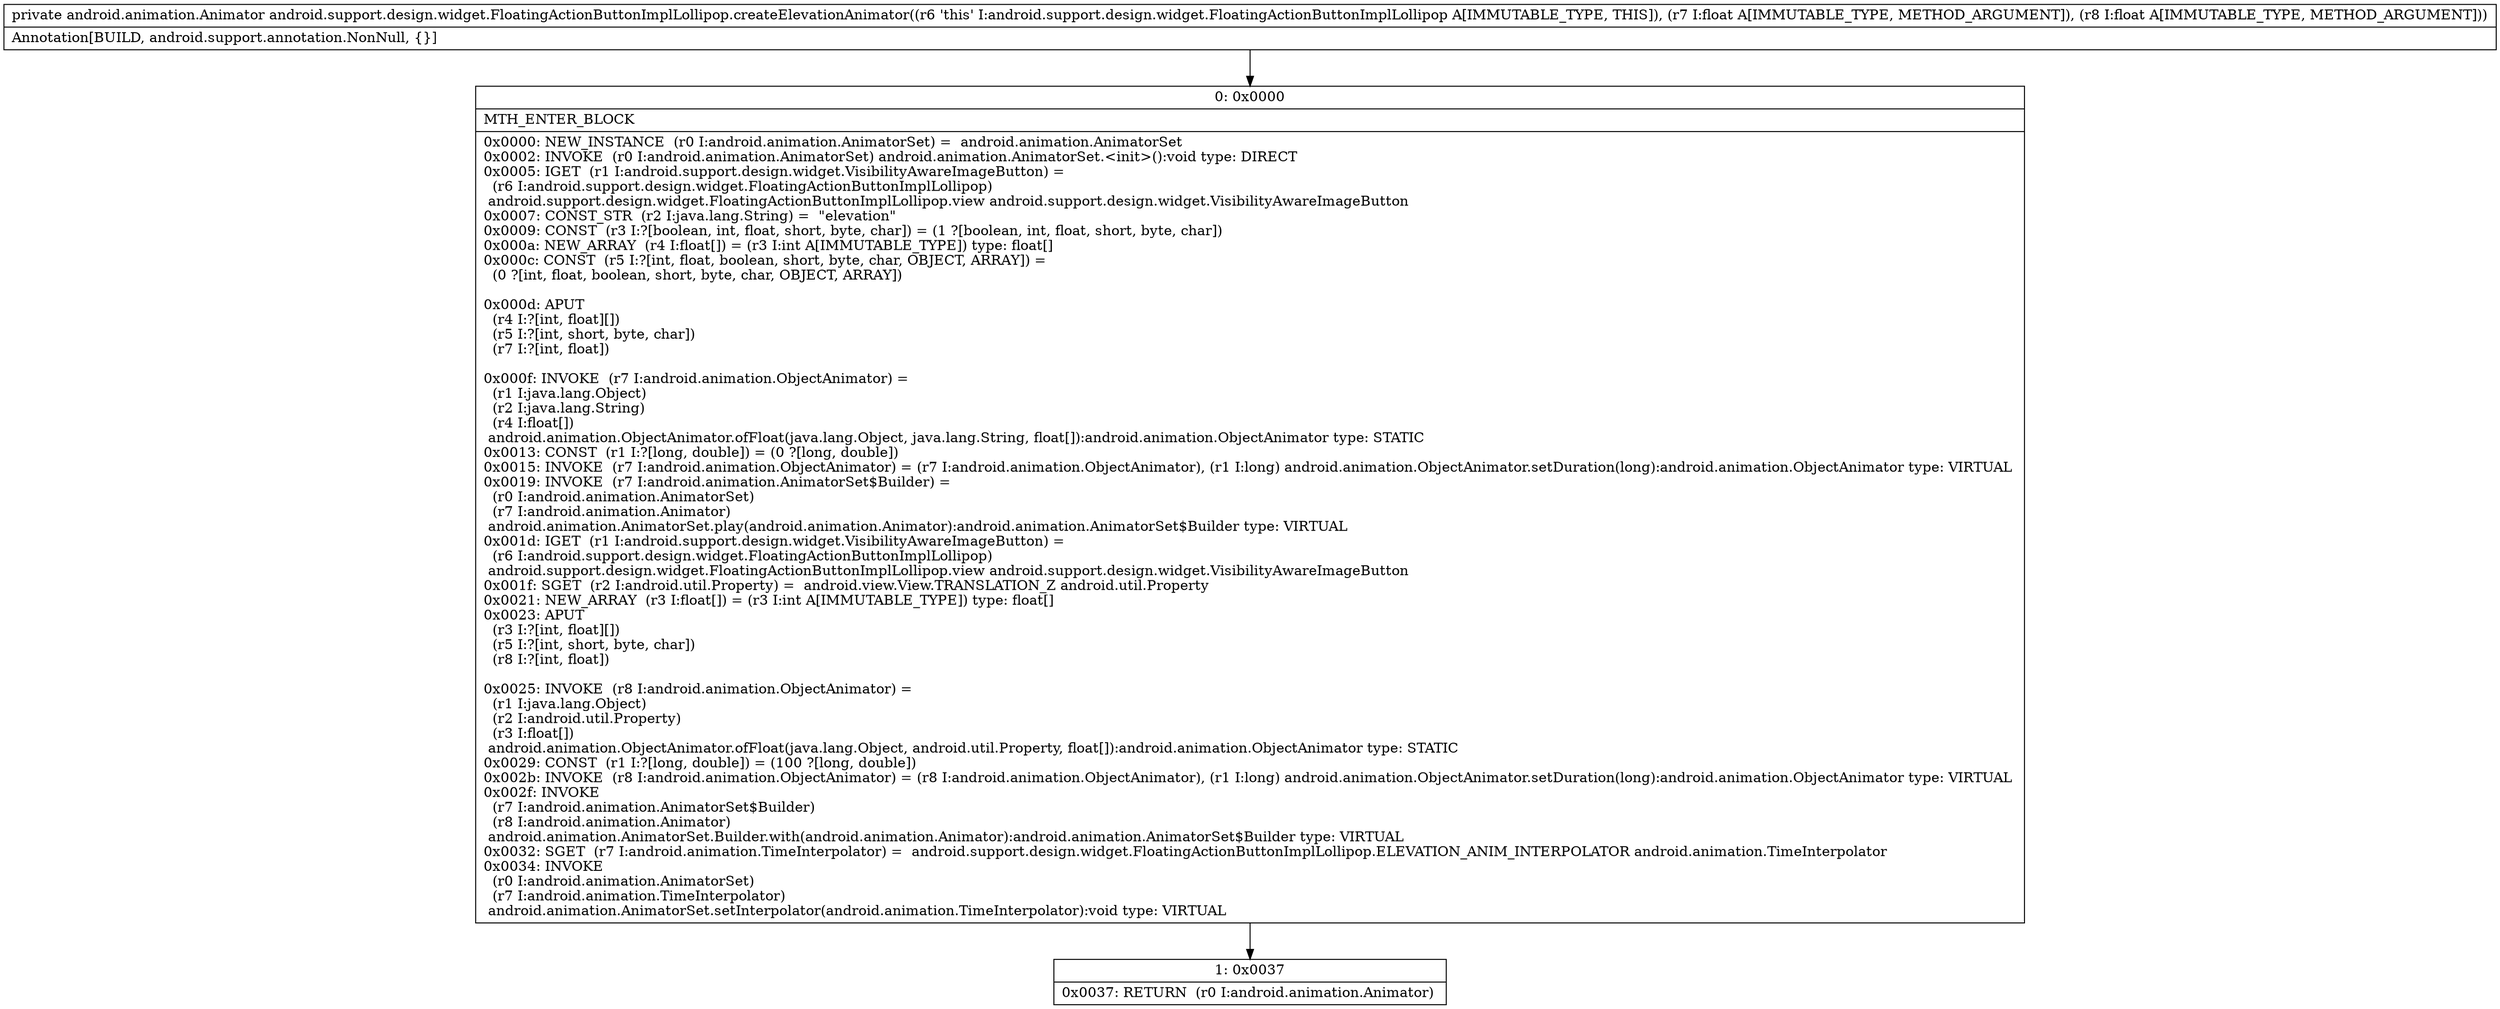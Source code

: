 digraph "CFG forandroid.support.design.widget.FloatingActionButtonImplLollipop.createElevationAnimator(FF)Landroid\/animation\/Animator;" {
Node_0 [shape=record,label="{0\:\ 0x0000|MTH_ENTER_BLOCK\l|0x0000: NEW_INSTANCE  (r0 I:android.animation.AnimatorSet) =  android.animation.AnimatorSet \l0x0002: INVOKE  (r0 I:android.animation.AnimatorSet) android.animation.AnimatorSet.\<init\>():void type: DIRECT \l0x0005: IGET  (r1 I:android.support.design.widget.VisibilityAwareImageButton) = \l  (r6 I:android.support.design.widget.FloatingActionButtonImplLollipop)\l android.support.design.widget.FloatingActionButtonImplLollipop.view android.support.design.widget.VisibilityAwareImageButton \l0x0007: CONST_STR  (r2 I:java.lang.String) =  \"elevation\" \l0x0009: CONST  (r3 I:?[boolean, int, float, short, byte, char]) = (1 ?[boolean, int, float, short, byte, char]) \l0x000a: NEW_ARRAY  (r4 I:float[]) = (r3 I:int A[IMMUTABLE_TYPE]) type: float[] \l0x000c: CONST  (r5 I:?[int, float, boolean, short, byte, char, OBJECT, ARRAY]) = \l  (0 ?[int, float, boolean, short, byte, char, OBJECT, ARRAY])\l \l0x000d: APUT  \l  (r4 I:?[int, float][])\l  (r5 I:?[int, short, byte, char])\l  (r7 I:?[int, float])\l \l0x000f: INVOKE  (r7 I:android.animation.ObjectAnimator) = \l  (r1 I:java.lang.Object)\l  (r2 I:java.lang.String)\l  (r4 I:float[])\l android.animation.ObjectAnimator.ofFloat(java.lang.Object, java.lang.String, float[]):android.animation.ObjectAnimator type: STATIC \l0x0013: CONST  (r1 I:?[long, double]) = (0 ?[long, double]) \l0x0015: INVOKE  (r7 I:android.animation.ObjectAnimator) = (r7 I:android.animation.ObjectAnimator), (r1 I:long) android.animation.ObjectAnimator.setDuration(long):android.animation.ObjectAnimator type: VIRTUAL \l0x0019: INVOKE  (r7 I:android.animation.AnimatorSet$Builder) = \l  (r0 I:android.animation.AnimatorSet)\l  (r7 I:android.animation.Animator)\l android.animation.AnimatorSet.play(android.animation.Animator):android.animation.AnimatorSet$Builder type: VIRTUAL \l0x001d: IGET  (r1 I:android.support.design.widget.VisibilityAwareImageButton) = \l  (r6 I:android.support.design.widget.FloatingActionButtonImplLollipop)\l android.support.design.widget.FloatingActionButtonImplLollipop.view android.support.design.widget.VisibilityAwareImageButton \l0x001f: SGET  (r2 I:android.util.Property) =  android.view.View.TRANSLATION_Z android.util.Property \l0x0021: NEW_ARRAY  (r3 I:float[]) = (r3 I:int A[IMMUTABLE_TYPE]) type: float[] \l0x0023: APUT  \l  (r3 I:?[int, float][])\l  (r5 I:?[int, short, byte, char])\l  (r8 I:?[int, float])\l \l0x0025: INVOKE  (r8 I:android.animation.ObjectAnimator) = \l  (r1 I:java.lang.Object)\l  (r2 I:android.util.Property)\l  (r3 I:float[])\l android.animation.ObjectAnimator.ofFloat(java.lang.Object, android.util.Property, float[]):android.animation.ObjectAnimator type: STATIC \l0x0029: CONST  (r1 I:?[long, double]) = (100 ?[long, double]) \l0x002b: INVOKE  (r8 I:android.animation.ObjectAnimator) = (r8 I:android.animation.ObjectAnimator), (r1 I:long) android.animation.ObjectAnimator.setDuration(long):android.animation.ObjectAnimator type: VIRTUAL \l0x002f: INVOKE  \l  (r7 I:android.animation.AnimatorSet$Builder)\l  (r8 I:android.animation.Animator)\l android.animation.AnimatorSet.Builder.with(android.animation.Animator):android.animation.AnimatorSet$Builder type: VIRTUAL \l0x0032: SGET  (r7 I:android.animation.TimeInterpolator) =  android.support.design.widget.FloatingActionButtonImplLollipop.ELEVATION_ANIM_INTERPOLATOR android.animation.TimeInterpolator \l0x0034: INVOKE  \l  (r0 I:android.animation.AnimatorSet)\l  (r7 I:android.animation.TimeInterpolator)\l android.animation.AnimatorSet.setInterpolator(android.animation.TimeInterpolator):void type: VIRTUAL \l}"];
Node_1 [shape=record,label="{1\:\ 0x0037|0x0037: RETURN  (r0 I:android.animation.Animator) \l}"];
MethodNode[shape=record,label="{private android.animation.Animator android.support.design.widget.FloatingActionButtonImplLollipop.createElevationAnimator((r6 'this' I:android.support.design.widget.FloatingActionButtonImplLollipop A[IMMUTABLE_TYPE, THIS]), (r7 I:float A[IMMUTABLE_TYPE, METHOD_ARGUMENT]), (r8 I:float A[IMMUTABLE_TYPE, METHOD_ARGUMENT]))  | Annotation[BUILD, android.support.annotation.NonNull, \{\}]\l}"];
MethodNode -> Node_0;
Node_0 -> Node_1;
}


